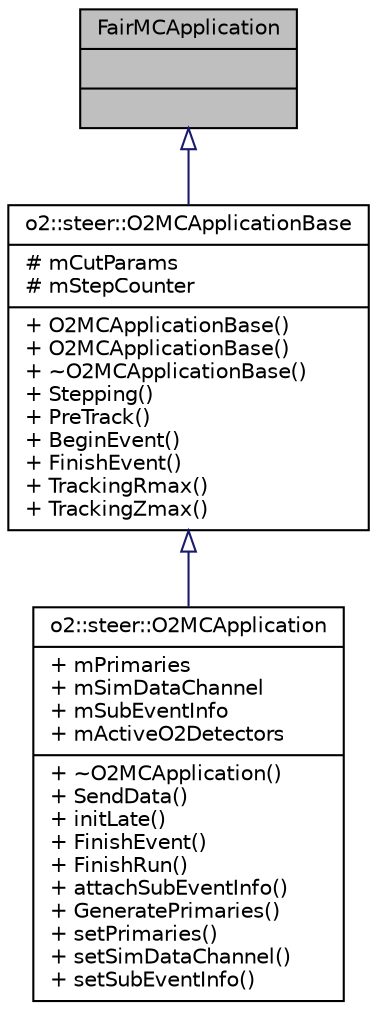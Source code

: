 digraph "FairMCApplication"
{
 // INTERACTIVE_SVG=YES
  bgcolor="transparent";
  edge [fontname="Helvetica",fontsize="10",labelfontname="Helvetica",labelfontsize="10"];
  node [fontname="Helvetica",fontsize="10",shape=record];
  Node1 [label="{FairMCApplication\n||}",height=0.2,width=0.4,color="black", fillcolor="grey75", style="filled" fontcolor="black"];
  Node1 -> Node2 [dir="back",color="midnightblue",fontsize="10",style="solid",arrowtail="onormal",fontname="Helvetica"];
  Node2 [label="{o2::steer::O2MCApplicationBase\n|# mCutParams\l# mStepCounter\l|+ O2MCApplicationBase()\l+ O2MCApplicationBase()\l+ ~O2MCApplicationBase()\l+ Stepping()\l+ PreTrack()\l+ BeginEvent()\l+ FinishEvent()\l+ TrackingRmax()\l+ TrackingZmax()\l}",height=0.2,width=0.4,color="black",URL="$d8/d15/classo2_1_1steer_1_1O2MCApplicationBase.html"];
  Node2 -> Node3 [dir="back",color="midnightblue",fontsize="10",style="solid",arrowtail="onormal",fontname="Helvetica"];
  Node3 [label="{o2::steer::O2MCApplication\n|+ mPrimaries\l+ mSimDataChannel\l+ mSubEventInfo\l+ mActiveO2Detectors\l|+ ~O2MCApplication()\l+ SendData()\l+ initLate()\l+ FinishEvent()\l+ FinishRun()\l+ attachSubEventInfo()\l+ GeneratePrimaries()\l+ setPrimaries()\l+ setSimDataChannel()\l+ setSubEventInfo()\l}",height=0.2,width=0.4,color="black",URL="$d6/d8a/classo2_1_1steer_1_1O2MCApplication.html"];
}
